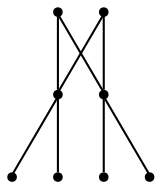 graph {
  node [shape=point,comment="{\"directed\":false,\"doi\":\"10.1007/978-3-030-68766-3_34\",\"figure\":\"2 (3)\"}"]

  v0 [pos="1405.817634773411,992.9651746584755"]
  v1 [pos="1380.633537326783,992.9628537096746"]
  v2 [pos="1381.2242419329878,968.3605420699573"]
  v3 [pos="1381.2284387685559,1058.5808453829923"]
  v4 [pos="1315.658574180977,1058.5808453829923"]
  v5 [pos="1291.0743698669107,1058.574772763527"]
  v6 [pos="1315.659623389869,1091.3838321878245"]
  v7 [pos="1315.662771016545,992.9670504938076"]

  v1 -- v0 [id="-2",pos="1380.633537326783,992.9628537096746 1405.817634773411,992.9651746584755 1405.817634773411,992.9651746584755 1405.817634773411,992.9651746584755"]
  v1 -- v2 [id="-4",pos="1380.633537326783,992.9628537096746 1381.2242419329878,968.3605420699573 1381.2242419329878,968.3605420699573 1381.2242419329878,968.3605420699573"]
  v7 -- v4 [id="-5",pos="1315.662771016545,992.9670504938076 1315.658574180977,1058.5808453829923 1315.658574180977,1058.5808453829923 1315.658574180977,1058.5808453829923"]
  v7 -- v1 [id="-6",pos="1315.662771016545,992.9670504938076 1380.633537326783,992.9628537096746 1380.633537326783,992.9628537096746 1380.633537326783,992.9628537096746"]
  v4 -- v6 [id="-7",pos="1315.658574180977,1058.5808453829923 1315.659623389869,1091.3838321878245 1315.659623389869,1091.3838321878245 1315.659623389869,1091.3838321878245"]
  v4 -- v5 [id="-9",pos="1315.658574180977,1058.5808453829923 1291.0743698669107,1058.574772763527 1291.0743698669107,1058.574772763527 1291.0743698669107,1058.574772763527"]
  v3 -- v4 [id="-11",pos="1381.2284387685559,1058.5808453829923 1315.658574180977,1058.5808453829923 1315.658574180977,1058.5808453829923 1315.658574180977,1058.5808453829923"]
  v3 -- v1 [id="-12",pos="1381.2284387685559,1058.5808453829923 1380.633537326783,992.9628537096746 1380.633537326783,992.9628537096746 1380.633537326783,992.9628537096746"]
}